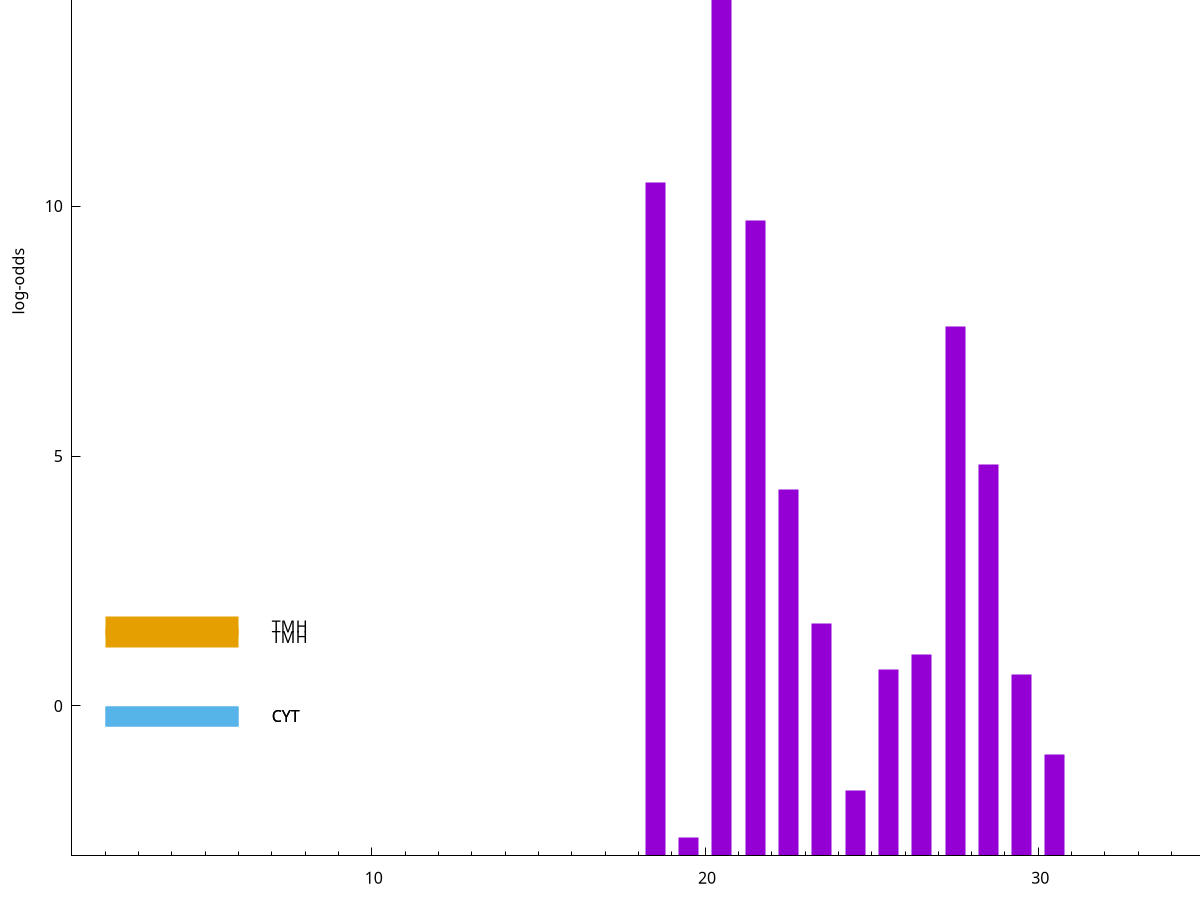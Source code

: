 set title "LipoP predictions for SRR5666568.gff"
set size 2., 1.4
set xrange [1:70] 
set mxtics 10
set yrange [-3:20]
set y2range [0:23]
set ylabel "log-odds"
set term postscript eps color solid "Helvetica" 30
set output "SRR5666568.gff380.eps"
set arrow from 2,14.6609 to 6,14.6609 nohead lt 1 lw 20
set label "SpI" at 7,14.6609
set arrow from 2,1.59154 to 6,1.59154 nohead lt 4 lw 20
set label "TMH" at 7,1.59154
set arrow from 2,1.37956 to 6,1.37956 nohead lt 4 lw 20
set label "TMH" at 7,1.37956
set arrow from 2,-0.200913 to 6,-0.200913 nohead lt 3 lw 20
set label "CYT" at 7,-0.200913
set arrow from 2,-0.200913 to 6,-0.200913 nohead lt 3 lw 20
set label "CYT" at 7,-0.200913
set arrow from 2,14.6609 to 6,14.6609 nohead lt 1 lw 20
set label "SpI" at 7,14.6609
# NOTE: The scores below are the log-odds scores with the threshold
# NOTE: subtracted (a hack to make gnuplot make the histogram all
# NOTE: look nice).
plot "-" axes x1y2 title "" with impulses lt 1 lw 20
20.500000 17.513400
18.500000 13.482200
21.500000 12.711990
27.500000 10.583730
28.500000 7.821820
22.500000 7.333680
23.500000 4.650330
26.500000 4.033040
25.500000 3.729389
29.500000 3.630909
30.500000 2.030617
24.500000 1.301110
19.500000 0.362350
e
exit
